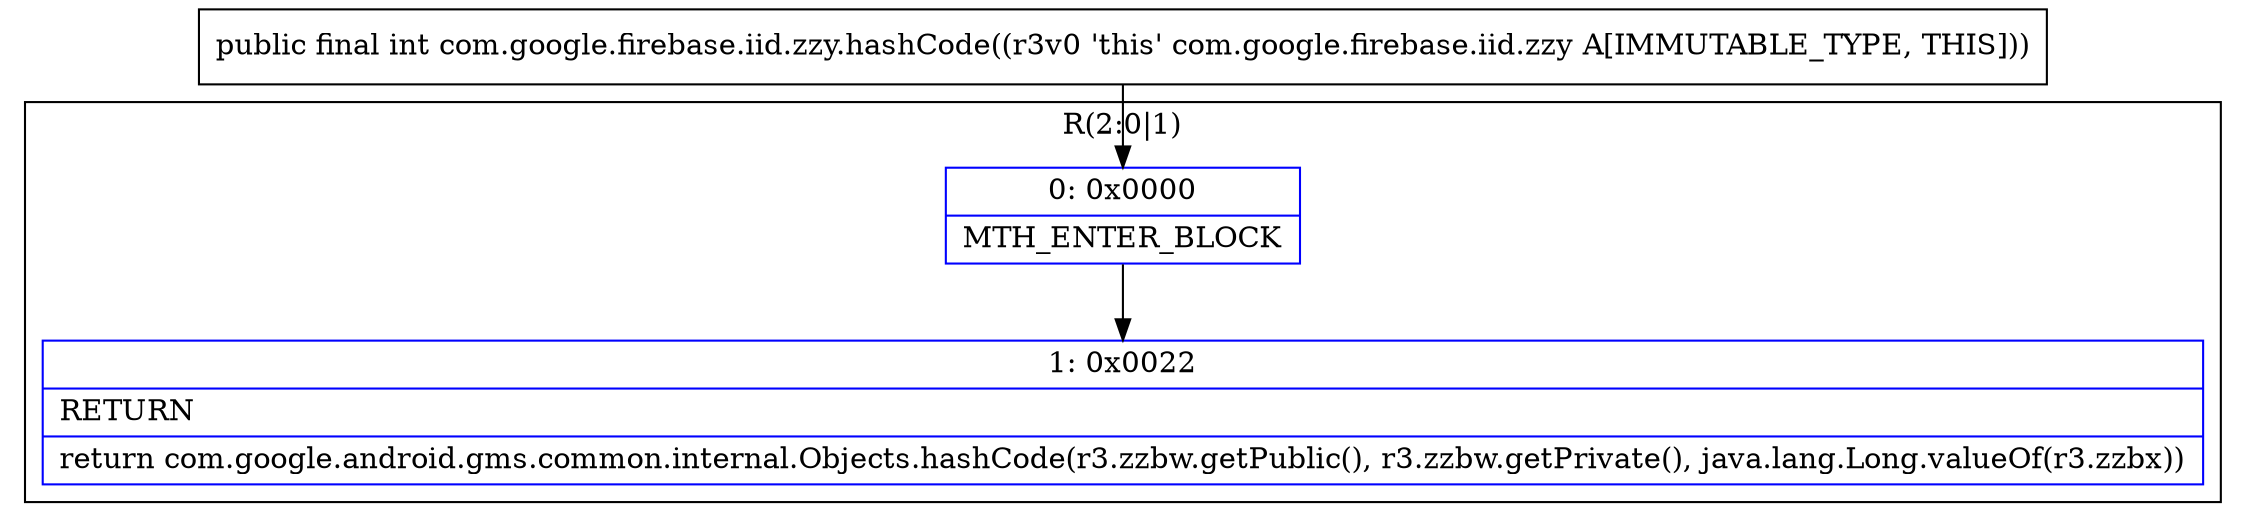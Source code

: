 digraph "CFG forcom.google.firebase.iid.zzy.hashCode()I" {
subgraph cluster_Region_334551227 {
label = "R(2:0|1)";
node [shape=record,color=blue];
Node_0 [shape=record,label="{0\:\ 0x0000|MTH_ENTER_BLOCK\l}"];
Node_1 [shape=record,label="{1\:\ 0x0022|RETURN\l|return com.google.android.gms.common.internal.Objects.hashCode(r3.zzbw.getPublic(), r3.zzbw.getPrivate(), java.lang.Long.valueOf(r3.zzbx))\l}"];
}
MethodNode[shape=record,label="{public final int com.google.firebase.iid.zzy.hashCode((r3v0 'this' com.google.firebase.iid.zzy A[IMMUTABLE_TYPE, THIS])) }"];
MethodNode -> Node_0;
Node_0 -> Node_1;
}


